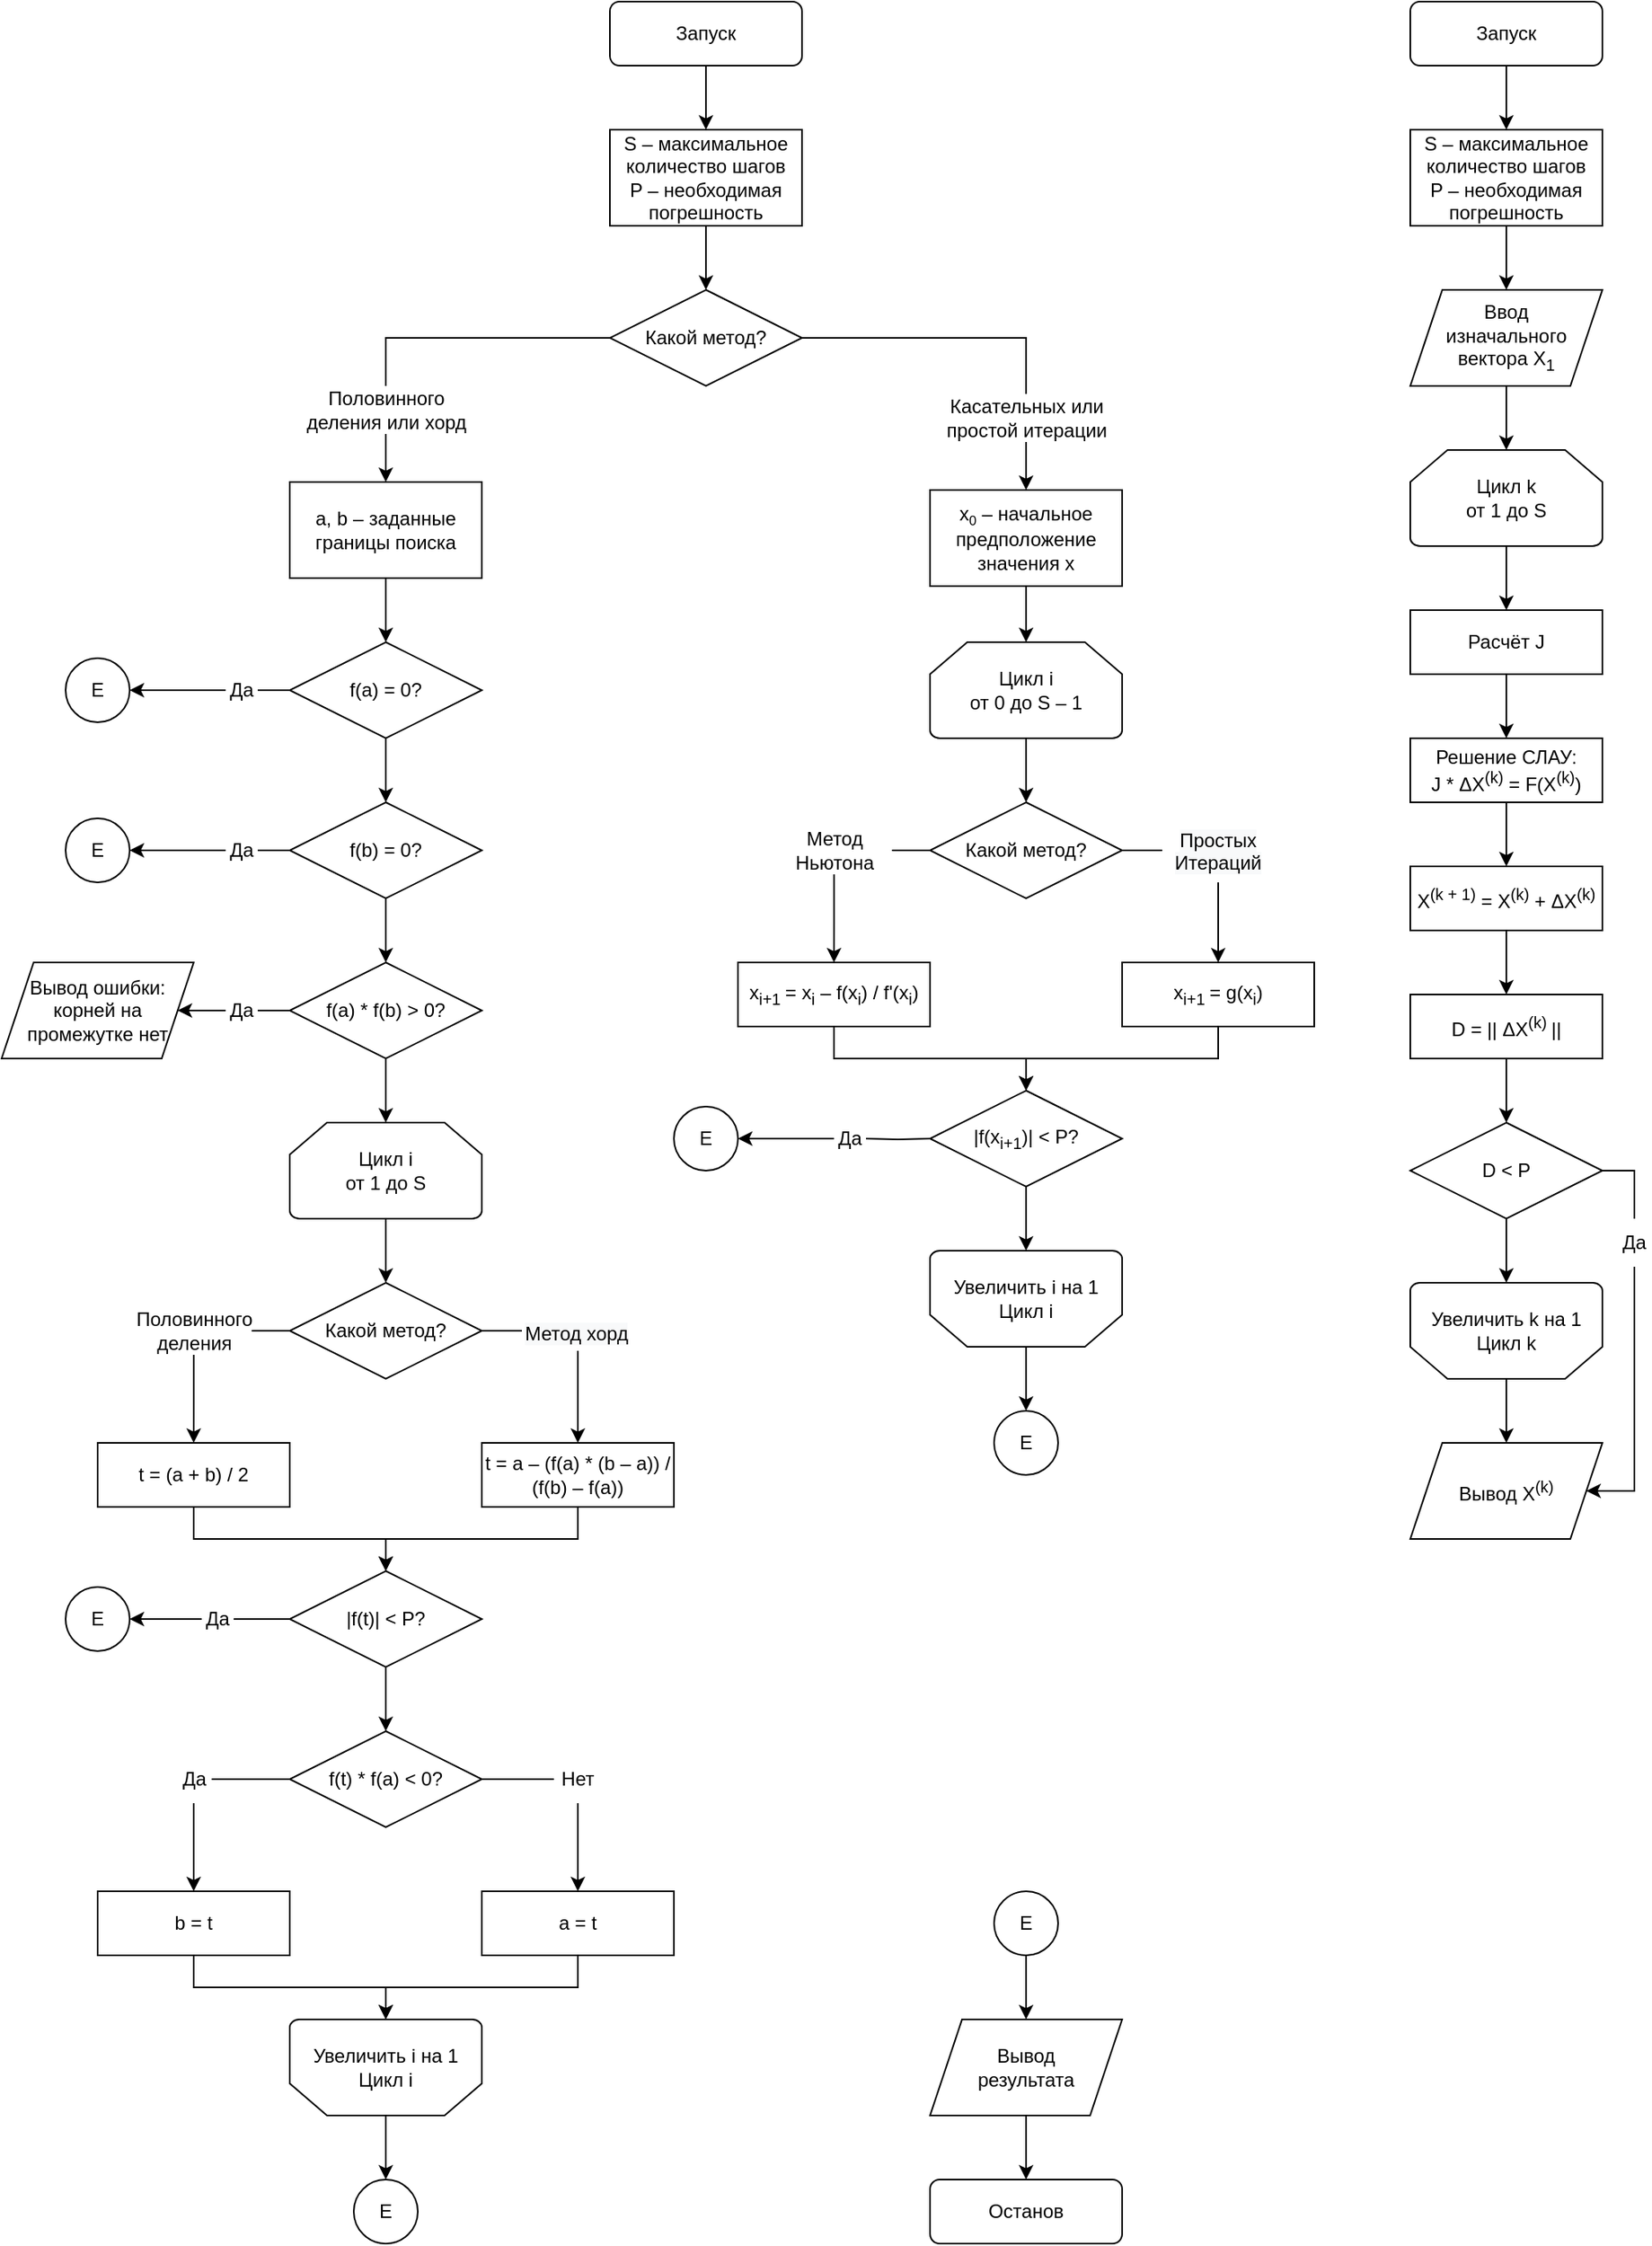 <mxfile version="18.0.3" type="device"><diagram id="C5RBs43oDa-KdzZeNtuy" name="Page-1"><mxGraphModel dx="3160" dy="1773" grid="1" gridSize="5" guides="1" tooltips="1" connect="1" arrows="1" fold="1" page="1" pageScale="1" pageWidth="827" pageHeight="1169" math="0" shadow="0"><root><mxCell id="WIyWlLk6GJQsqaUBKTNV-0"/><mxCell id="WIyWlLk6GJQsqaUBKTNV-1" parent="WIyWlLk6GJQsqaUBKTNV-0"/><mxCell id="0zlBlmI66r1V4W4ZN8kX-5" value="" style="edgeStyle=orthogonalEdgeStyle;rounded=0;orthogonalLoop=1;jettySize=auto;html=1;" parent="WIyWlLk6GJQsqaUBKTNV-1" source="0zlBlmI66r1V4W4ZN8kX-0" target="0zlBlmI66r1V4W4ZN8kX-1" edge="1"><mxGeometry relative="1" as="geometry"/></mxCell><mxCell id="0zlBlmI66r1V4W4ZN8kX-0" value="Запуск" style="rounded=1;whiteSpace=wrap;html=1;" parent="WIyWlLk6GJQsqaUBKTNV-1" vertex="1"><mxGeometry x="400" y="40" width="120" height="40" as="geometry"/></mxCell><mxCell id="0zlBlmI66r1V4W4ZN8kX-6" value="" style="edgeStyle=orthogonalEdgeStyle;rounded=0;orthogonalLoop=1;jettySize=auto;html=1;" parent="WIyWlLk6GJQsqaUBKTNV-1" source="0zlBlmI66r1V4W4ZN8kX-1" target="0zlBlmI66r1V4W4ZN8kX-3" edge="1"><mxGeometry relative="1" as="geometry"/></mxCell><mxCell id="0zlBlmI66r1V4W4ZN8kX-1" value="S – максимальное количество шагов&lt;br&gt;P – необходимая погрешность" style="rounded=0;whiteSpace=wrap;html=1;" parent="WIyWlLk6GJQsqaUBKTNV-1" vertex="1"><mxGeometry x="400" y="120" width="120" height="60" as="geometry"/></mxCell><mxCell id="0zlBlmI66r1V4W4ZN8kX-9" value="" style="edgeStyle=orthogonalEdgeStyle;rounded=0;orthogonalLoop=1;jettySize=auto;html=1;startArrow=none;" parent="WIyWlLk6GJQsqaUBKTNV-1" source="0zlBlmI66r1V4W4ZN8kX-10" target="0zlBlmI66r1V4W4ZN8kX-8" edge="1"><mxGeometry relative="1" as="geometry"/></mxCell><mxCell id="0zlBlmI66r1V4W4ZN8kX-13" style="edgeStyle=orthogonalEdgeStyle;rounded=0;orthogonalLoop=1;jettySize=auto;html=1;entryX=0.5;entryY=0;entryDx=0;entryDy=0;startArrow=none;" parent="WIyWlLk6GJQsqaUBKTNV-1" source="0zlBlmI66r1V4W4ZN8kX-14" target="0zlBlmI66r1V4W4ZN8kX-12" edge="1"><mxGeometry relative="1" as="geometry"/></mxCell><mxCell id="0zlBlmI66r1V4W4ZN8kX-3" value="Какой метод?" style="rhombus;whiteSpace=wrap;html=1;" parent="WIyWlLk6GJQsqaUBKTNV-1" vertex="1"><mxGeometry x="400" y="220" width="120" height="60" as="geometry"/></mxCell><mxCell id="0zlBlmI66r1V4W4ZN8kX-17" value="" style="edgeStyle=orthogonalEdgeStyle;rounded=0;orthogonalLoop=1;jettySize=auto;html=1;entryX=0.5;entryY=0;entryDx=0;entryDy=0;" parent="WIyWlLk6GJQsqaUBKTNV-1" source="0zlBlmI66r1V4W4ZN8kX-8" target="0zlBlmI66r1V4W4ZN8kX-19" edge="1"><mxGeometry relative="1" as="geometry"><mxPoint x="260" y="440" as="targetPoint"/></mxGeometry></mxCell><mxCell id="0zlBlmI66r1V4W4ZN8kX-8" value="&lt;span style=&quot;&quot;&gt;a, b – заданные границы поиска&lt;/span&gt;" style="rounded=0;whiteSpace=wrap;html=1;" parent="WIyWlLk6GJQsqaUBKTNV-1" vertex="1"><mxGeometry x="200" y="340" width="120" height="60" as="geometry"/></mxCell><mxCell id="0zlBlmI66r1V4W4ZN8kX-10" value="Половинного деления или хорд" style="text;html=1;strokeColor=none;fillColor=none;align=center;verticalAlign=middle;whiteSpace=wrap;rounded=0;" parent="WIyWlLk6GJQsqaUBKTNV-1" vertex="1"><mxGeometry x="207.5" y="280" width="105" height="30" as="geometry"/></mxCell><mxCell id="0zlBlmI66r1V4W4ZN8kX-11" value="" style="edgeStyle=orthogonalEdgeStyle;rounded=0;orthogonalLoop=1;jettySize=auto;html=1;endArrow=none;entryX=0.5;entryY=0;entryDx=0;entryDy=0;" parent="WIyWlLk6GJQsqaUBKTNV-1" source="0zlBlmI66r1V4W4ZN8kX-3" target="0zlBlmI66r1V4W4ZN8kX-10" edge="1"><mxGeometry relative="1" as="geometry"><mxPoint x="260" y="260" as="sourcePoint"/><mxPoint x="260" y="340" as="targetPoint"/></mxGeometry></mxCell><mxCell id="0zlBlmI66r1V4W4ZN8kX-79" value="" style="edgeStyle=orthogonalEdgeStyle;rounded=0;orthogonalLoop=1;jettySize=auto;html=1;" parent="WIyWlLk6GJQsqaUBKTNV-1" source="0zlBlmI66r1V4W4ZN8kX-12" target="0zlBlmI66r1V4W4ZN8kX-78" edge="1"><mxGeometry relative="1" as="geometry"/></mxCell><mxCell id="0zlBlmI66r1V4W4ZN8kX-12" value="x&lt;span style=&quot;font-size: 10px;&quot;&gt;&lt;sub&gt;0&lt;/sub&gt;&lt;/span&gt;&amp;nbsp;– начальное предположение значения x" style="rounded=0;whiteSpace=wrap;html=1;" parent="WIyWlLk6GJQsqaUBKTNV-1" vertex="1"><mxGeometry x="600" y="345" width="120" height="60" as="geometry"/></mxCell><mxCell id="0zlBlmI66r1V4W4ZN8kX-14" value="Касательных или простой итерации" style="text;html=1;strokeColor=none;fillColor=none;align=center;verticalAlign=middle;whiteSpace=wrap;rounded=0;" parent="WIyWlLk6GJQsqaUBKTNV-1" vertex="1"><mxGeometry x="607.5" y="285" width="105" height="30" as="geometry"/></mxCell><mxCell id="0zlBlmI66r1V4W4ZN8kX-15" value="" style="edgeStyle=orthogonalEdgeStyle;rounded=0;orthogonalLoop=1;jettySize=auto;html=1;entryX=0.5;entryY=0;entryDx=0;entryDy=0;endArrow=none;" parent="WIyWlLk6GJQsqaUBKTNV-1" source="0zlBlmI66r1V4W4ZN8kX-3" target="0zlBlmI66r1V4W4ZN8kX-14" edge="1"><mxGeometry relative="1" as="geometry"><mxPoint x="320" y="230" as="sourcePoint"/><mxPoint x="460" y="340" as="targetPoint"/></mxGeometry></mxCell><mxCell id="0zlBlmI66r1V4W4ZN8kX-43" value="" style="edgeStyle=orthogonalEdgeStyle;rounded=0;orthogonalLoop=1;jettySize=auto;html=1;" parent="WIyWlLk6GJQsqaUBKTNV-1" source="0zlBlmI66r1V4W4ZN8kX-16" target="0zlBlmI66r1V4W4ZN8kX-42" edge="1"><mxGeometry relative="1" as="geometry"/></mxCell><mxCell id="0zlBlmI66r1V4W4ZN8kX-16" value="Цикл i&lt;br&gt;от 1 до S" style="strokeWidth=1;html=1;shape=mxgraph.flowchart.loop_limit;whiteSpace=wrap;" parent="WIyWlLk6GJQsqaUBKTNV-1" vertex="1"><mxGeometry x="200" y="740" width="120" height="60" as="geometry"/></mxCell><mxCell id="0zlBlmI66r1V4W4ZN8kX-22" value="" style="edgeStyle=orthogonalEdgeStyle;rounded=0;orthogonalLoop=1;jettySize=auto;html=1;startArrow=none;" parent="WIyWlLk6GJQsqaUBKTNV-1" source="0zlBlmI66r1V4W4ZN8kX-36" target="0zlBlmI66r1V4W4ZN8kX-21" edge="1"><mxGeometry relative="1" as="geometry"/></mxCell><mxCell id="0zlBlmI66r1V4W4ZN8kX-28" value="" style="edgeStyle=orthogonalEdgeStyle;rounded=0;orthogonalLoop=1;jettySize=auto;html=1;" parent="WIyWlLk6GJQsqaUBKTNV-1" source="0zlBlmI66r1V4W4ZN8kX-19" target="0zlBlmI66r1V4W4ZN8kX-24" edge="1"><mxGeometry relative="1" as="geometry"/></mxCell><mxCell id="0zlBlmI66r1V4W4ZN8kX-19" value="f(a) = 0?" style="rhombus;whiteSpace=wrap;html=1;strokeWidth=1;" parent="WIyWlLk6GJQsqaUBKTNV-1" vertex="1"><mxGeometry x="200" y="440" width="120" height="60" as="geometry"/></mxCell><mxCell id="0zlBlmI66r1V4W4ZN8kX-21" value="E" style="ellipse;whiteSpace=wrap;html=1;aspect=fixed;strokeWidth=1;" parent="WIyWlLk6GJQsqaUBKTNV-1" vertex="1"><mxGeometry x="60" y="450" width="40" height="40" as="geometry"/></mxCell><mxCell id="0zlBlmI66r1V4W4ZN8kX-27" value="" style="edgeStyle=orthogonalEdgeStyle;rounded=0;orthogonalLoop=1;jettySize=auto;html=1;startArrow=none;exitX=0;exitY=0.5;exitDx=0;exitDy=0;" parent="WIyWlLk6GJQsqaUBKTNV-1" source="0zlBlmI66r1V4W4ZN8kX-38" target="0zlBlmI66r1V4W4ZN8kX-26" edge="1"><mxGeometry relative="1" as="geometry"><mxPoint x="140" y="570" as="sourcePoint"/></mxGeometry></mxCell><mxCell id="0zlBlmI66r1V4W4ZN8kX-30" value="" style="edgeStyle=orthogonalEdgeStyle;rounded=0;orthogonalLoop=1;jettySize=auto;html=1;" parent="WIyWlLk6GJQsqaUBKTNV-1" source="0zlBlmI66r1V4W4ZN8kX-24" target="0zlBlmI66r1V4W4ZN8kX-29" edge="1"><mxGeometry relative="1" as="geometry"/></mxCell><mxCell id="0zlBlmI66r1V4W4ZN8kX-24" value="f(b) = 0?" style="rhombus;whiteSpace=wrap;html=1;strokeWidth=1;" parent="WIyWlLk6GJQsqaUBKTNV-1" vertex="1"><mxGeometry x="200" y="540" width="120" height="60" as="geometry"/></mxCell><mxCell id="0zlBlmI66r1V4W4ZN8kX-26" value="E" style="ellipse;whiteSpace=wrap;html=1;aspect=fixed;strokeWidth=1;" parent="WIyWlLk6GJQsqaUBKTNV-1" vertex="1"><mxGeometry x="60" y="550" width="40" height="40" as="geometry"/></mxCell><mxCell id="0zlBlmI66r1V4W4ZN8kX-32" value="" style="edgeStyle=orthogonalEdgeStyle;rounded=0;orthogonalLoop=1;jettySize=auto;html=1;startArrow=none;" parent="WIyWlLk6GJQsqaUBKTNV-1" source="0zlBlmI66r1V4W4ZN8kX-39" target="0zlBlmI66r1V4W4ZN8kX-31" edge="1"><mxGeometry relative="1" as="geometry"/></mxCell><mxCell id="0zlBlmI66r1V4W4ZN8kX-33" value="" style="edgeStyle=orthogonalEdgeStyle;rounded=0;orthogonalLoop=1;jettySize=auto;html=1;" parent="WIyWlLk6GJQsqaUBKTNV-1" source="0zlBlmI66r1V4W4ZN8kX-29" target="0zlBlmI66r1V4W4ZN8kX-16" edge="1"><mxGeometry relative="1" as="geometry"/></mxCell><mxCell id="0zlBlmI66r1V4W4ZN8kX-29" value="f(a) * f(b) &amp;gt; 0?" style="rhombus;whiteSpace=wrap;html=1;strokeWidth=1;" parent="WIyWlLk6GJQsqaUBKTNV-1" vertex="1"><mxGeometry x="200" y="640" width="120" height="60" as="geometry"/></mxCell><mxCell id="0zlBlmI66r1V4W4ZN8kX-31" value="Вывод ошибки: корней на промежутке нет" style="shape=parallelogram;perimeter=parallelogramPerimeter;whiteSpace=wrap;html=1;fixedSize=1;strokeWidth=1;" parent="WIyWlLk6GJQsqaUBKTNV-1" vertex="1"><mxGeometry x="20" y="640" width="120" height="60" as="geometry"/></mxCell><mxCell id="0zlBlmI66r1V4W4ZN8kX-35" value="" style="edgeStyle=orthogonalEdgeStyle;rounded=0;orthogonalLoop=1;jettySize=auto;html=1;endArrow=none;entryX=1;entryY=0.5;entryDx=0;entryDy=0;" parent="WIyWlLk6GJQsqaUBKTNV-1" source="0zlBlmI66r1V4W4ZN8kX-24" target="0zlBlmI66r1V4W4ZN8kX-38" edge="1"><mxGeometry relative="1" as="geometry"><mxPoint x="200" y="570" as="sourcePoint"/><mxPoint x="180" y="570" as="targetPoint"/></mxGeometry></mxCell><mxCell id="0zlBlmI66r1V4W4ZN8kX-36" value="Да" style="text;html=1;strokeColor=none;fillColor=none;align=center;verticalAlign=middle;whiteSpace=wrap;rounded=0;" parent="WIyWlLk6GJQsqaUBKTNV-1" vertex="1"><mxGeometry x="160" y="455" width="20" height="30" as="geometry"/></mxCell><mxCell id="0zlBlmI66r1V4W4ZN8kX-37" value="" style="edgeStyle=orthogonalEdgeStyle;rounded=0;orthogonalLoop=1;jettySize=auto;html=1;endArrow=none;" parent="WIyWlLk6GJQsqaUBKTNV-1" source="0zlBlmI66r1V4W4ZN8kX-19" target="0zlBlmI66r1V4W4ZN8kX-36" edge="1"><mxGeometry relative="1" as="geometry"><mxPoint x="200" y="470" as="sourcePoint"/><mxPoint x="80" y="470" as="targetPoint"/></mxGeometry></mxCell><mxCell id="0zlBlmI66r1V4W4ZN8kX-38" value="Да" style="text;html=1;strokeColor=none;fillColor=none;align=center;verticalAlign=middle;whiteSpace=wrap;rounded=0;" parent="WIyWlLk6GJQsqaUBKTNV-1" vertex="1"><mxGeometry x="160" y="555" width="20" height="30" as="geometry"/></mxCell><mxCell id="0zlBlmI66r1V4W4ZN8kX-39" value="Да" style="text;html=1;strokeColor=none;fillColor=none;align=center;verticalAlign=middle;whiteSpace=wrap;rounded=0;" parent="WIyWlLk6GJQsqaUBKTNV-1" vertex="1"><mxGeometry x="160" y="655" width="20" height="30" as="geometry"/></mxCell><mxCell id="0zlBlmI66r1V4W4ZN8kX-40" value="" style="edgeStyle=orthogonalEdgeStyle;rounded=0;orthogonalLoop=1;jettySize=auto;html=1;endArrow=none;" parent="WIyWlLk6GJQsqaUBKTNV-1" source="0zlBlmI66r1V4W4ZN8kX-29" target="0zlBlmI66r1V4W4ZN8kX-39" edge="1"><mxGeometry relative="1" as="geometry"><mxPoint x="200" y="670" as="sourcePoint"/><mxPoint x="110" y="670" as="targetPoint"/></mxGeometry></mxCell><mxCell id="0zlBlmI66r1V4W4ZN8kX-52" style="edgeStyle=orthogonalEdgeStyle;rounded=0;orthogonalLoop=1;jettySize=auto;html=1;entryX=0.5;entryY=0;entryDx=0;entryDy=0;" parent="WIyWlLk6GJQsqaUBKTNV-1" source="0zlBlmI66r1V4W4ZN8kX-41" target="0zlBlmI66r1V4W4ZN8kX-65" edge="1"><mxGeometry relative="1" as="geometry"/></mxCell><mxCell id="0zlBlmI66r1V4W4ZN8kX-41" value="t = (a + b) / 2" style="rounded=0;whiteSpace=wrap;html=1;strokeWidth=1;" parent="WIyWlLk6GJQsqaUBKTNV-1" vertex="1"><mxGeometry x="80" y="940" width="120" height="40" as="geometry"/></mxCell><mxCell id="0zlBlmI66r1V4W4ZN8kX-44" style="edgeStyle=orthogonalEdgeStyle;rounded=0;orthogonalLoop=1;jettySize=auto;html=1;entryX=0.5;entryY=0;entryDx=0;entryDy=0;startArrow=none;" parent="WIyWlLk6GJQsqaUBKTNV-1" source="0zlBlmI66r1V4W4ZN8kX-47" target="0zlBlmI66r1V4W4ZN8kX-41" edge="1"><mxGeometry relative="1" as="geometry"/></mxCell><mxCell id="0zlBlmI66r1V4W4ZN8kX-46" style="edgeStyle=orthogonalEdgeStyle;rounded=0;orthogonalLoop=1;jettySize=auto;html=1;entryX=0.5;entryY=0;entryDx=0;entryDy=0;startArrow=none;" parent="WIyWlLk6GJQsqaUBKTNV-1" source="0zlBlmI66r1V4W4ZN8kX-49" target="0zlBlmI66r1V4W4ZN8kX-45" edge="1"><mxGeometry relative="1" as="geometry"/></mxCell><mxCell id="0zlBlmI66r1V4W4ZN8kX-42" value="Какой метод?" style="rhombus;whiteSpace=wrap;html=1;" parent="WIyWlLk6GJQsqaUBKTNV-1" vertex="1"><mxGeometry x="200" y="840" width="120" height="60" as="geometry"/></mxCell><mxCell id="0zlBlmI66r1V4W4ZN8kX-54" style="edgeStyle=orthogonalEdgeStyle;rounded=0;orthogonalLoop=1;jettySize=auto;html=1;" parent="WIyWlLk6GJQsqaUBKTNV-1" source="0zlBlmI66r1V4W4ZN8kX-45" target="0zlBlmI66r1V4W4ZN8kX-65" edge="1"><mxGeometry relative="1" as="geometry"/></mxCell><mxCell id="0zlBlmI66r1V4W4ZN8kX-45" value="t =&amp;nbsp;a – (f(a) * (b –&amp;nbsp;a)) / (f(b) –&amp;nbsp;f(a))" style="rounded=0;whiteSpace=wrap;html=1;strokeWidth=1;" parent="WIyWlLk6GJQsqaUBKTNV-1" vertex="1"><mxGeometry x="320" y="940" width="120" height="40" as="geometry"/></mxCell><mxCell id="0zlBlmI66r1V4W4ZN8kX-47" value="Половинного деления" style="text;html=1;strokeColor=none;fillColor=none;align=center;verticalAlign=middle;whiteSpace=wrap;rounded=0;" parent="WIyWlLk6GJQsqaUBKTNV-1" vertex="1"><mxGeometry x="103.75" y="855" width="72.5" height="30" as="geometry"/></mxCell><mxCell id="0zlBlmI66r1V4W4ZN8kX-48" value="" style="edgeStyle=orthogonalEdgeStyle;rounded=0;orthogonalLoop=1;jettySize=auto;html=1;entryX=1;entryY=0.5;entryDx=0;entryDy=0;endArrow=none;" parent="WIyWlLk6GJQsqaUBKTNV-1" source="0zlBlmI66r1V4W4ZN8kX-42" target="0zlBlmI66r1V4W4ZN8kX-47" edge="1"><mxGeometry relative="1" as="geometry"><mxPoint x="200" y="870" as="sourcePoint"/><mxPoint x="120" y="940" as="targetPoint"/></mxGeometry></mxCell><mxCell id="0zlBlmI66r1V4W4ZN8kX-49" value="&lt;span style=&quot;color: rgb(0, 0, 0); font-family: Helvetica; font-size: 12px; font-style: normal; font-variant-ligatures: normal; font-variant-caps: normal; font-weight: 400; letter-spacing: normal; orphans: 2; text-align: center; text-indent: 0px; text-transform: none; widows: 2; word-spacing: 0px; -webkit-text-stroke-width: 0px; background-color: rgb(248, 249, 250); text-decoration-thickness: initial; text-decoration-style: initial; text-decoration-color: initial; float: none; display: inline !important;&quot;&gt;Метод хорд&lt;/span&gt;" style="text;whiteSpace=wrap;html=1;" parent="WIyWlLk6GJQsqaUBKTNV-1" vertex="1"><mxGeometry x="345" y="857.5" width="70" height="25" as="geometry"/></mxCell><mxCell id="0zlBlmI66r1V4W4ZN8kX-50" value="" style="edgeStyle=orthogonalEdgeStyle;rounded=0;orthogonalLoop=1;jettySize=auto;html=1;entryX=0;entryY=0.5;entryDx=0;entryDy=0;endArrow=none;" parent="WIyWlLk6GJQsqaUBKTNV-1" source="0zlBlmI66r1V4W4ZN8kX-42" target="0zlBlmI66r1V4W4ZN8kX-49" edge="1"><mxGeometry relative="1" as="geometry"><mxPoint x="320" y="870" as="sourcePoint"/><mxPoint x="400" y="940" as="targetPoint"/></mxGeometry></mxCell><mxCell id="0zlBlmI66r1V4W4ZN8kX-56" style="edgeStyle=orthogonalEdgeStyle;rounded=0;orthogonalLoop=1;jettySize=auto;html=1;entryX=0.5;entryY=0;entryDx=0;entryDy=0;startArrow=none;" parent="WIyWlLk6GJQsqaUBKTNV-1" source="0zlBlmI66r1V4W4ZN8kX-57" target="0zlBlmI66r1V4W4ZN8kX-55" edge="1"><mxGeometry relative="1" as="geometry"><Array as="points"><mxPoint x="140" y="1150"/></Array></mxGeometry></mxCell><mxCell id="0zlBlmI66r1V4W4ZN8kX-51" value="f(t) * f(a) &amp;lt; 0?" style="rhombus;whiteSpace=wrap;html=1;" parent="WIyWlLk6GJQsqaUBKTNV-1" vertex="1"><mxGeometry x="200" y="1120" width="120" height="60" as="geometry"/></mxCell><mxCell id="0zlBlmI66r1V4W4ZN8kX-74" style="edgeStyle=orthogonalEdgeStyle;rounded=0;orthogonalLoop=1;jettySize=auto;html=1;" parent="WIyWlLk6GJQsqaUBKTNV-1" source="0zlBlmI66r1V4W4ZN8kX-55" target="0zlBlmI66r1V4W4ZN8kX-64" edge="1"><mxGeometry relative="1" as="geometry"/></mxCell><mxCell id="0zlBlmI66r1V4W4ZN8kX-55" value="b = t" style="rounded=0;whiteSpace=wrap;html=1;strokeWidth=1;" parent="WIyWlLk6GJQsqaUBKTNV-1" vertex="1"><mxGeometry x="80" y="1220" width="120" height="40" as="geometry"/></mxCell><mxCell id="0zlBlmI66r1V4W4ZN8kX-57" value="Да" style="text;html=1;strokeColor=none;fillColor=none;align=center;verticalAlign=middle;whiteSpace=wrap;rounded=0;" parent="WIyWlLk6GJQsqaUBKTNV-1" vertex="1"><mxGeometry x="128.75" y="1135" width="22.5" height="30" as="geometry"/></mxCell><mxCell id="0zlBlmI66r1V4W4ZN8kX-58" value="" style="edgeStyle=orthogonalEdgeStyle;rounded=0;orthogonalLoop=1;jettySize=auto;html=1;entryX=1;entryY=0.5;entryDx=0;entryDy=0;endArrow=none;" parent="WIyWlLk6GJQsqaUBKTNV-1" source="0zlBlmI66r1V4W4ZN8kX-51" target="0zlBlmI66r1V4W4ZN8kX-57" edge="1"><mxGeometry relative="1" as="geometry"><mxPoint x="200.051" y="1149.974" as="sourcePoint"/><mxPoint x="140" y="1220" as="targetPoint"/><Array as="points"/></mxGeometry></mxCell><mxCell id="0zlBlmI66r1V4W4ZN8kX-75" style="edgeStyle=orthogonalEdgeStyle;rounded=0;orthogonalLoop=1;jettySize=auto;html=1;" parent="WIyWlLk6GJQsqaUBKTNV-1" source="0zlBlmI66r1V4W4ZN8kX-59" target="0zlBlmI66r1V4W4ZN8kX-64" edge="1"><mxGeometry relative="1" as="geometry"/></mxCell><mxCell id="0zlBlmI66r1V4W4ZN8kX-59" value="a = t" style="rounded=0;whiteSpace=wrap;html=1;strokeWidth=1;" parent="WIyWlLk6GJQsqaUBKTNV-1" vertex="1"><mxGeometry x="320" y="1220" width="120" height="40" as="geometry"/></mxCell><mxCell id="0zlBlmI66r1V4W4ZN8kX-63" value="" style="edgeStyle=orthogonalEdgeStyle;rounded=0;orthogonalLoop=1;jettySize=auto;html=1;" parent="WIyWlLk6GJQsqaUBKTNV-1" source="0zlBlmI66r1V4W4ZN8kX-60" target="0zlBlmI66r1V4W4ZN8kX-59" edge="1"><mxGeometry relative="1" as="geometry"/></mxCell><mxCell id="0zlBlmI66r1V4W4ZN8kX-60" value="Нет" style="text;html=1;strokeColor=none;fillColor=none;align=center;verticalAlign=middle;whiteSpace=wrap;rounded=0;" parent="WIyWlLk6GJQsqaUBKTNV-1" vertex="1"><mxGeometry x="365" y="1135" width="30" height="30" as="geometry"/></mxCell><mxCell id="0zlBlmI66r1V4W4ZN8kX-62" value="" style="edgeStyle=orthogonalEdgeStyle;rounded=0;orthogonalLoop=1;jettySize=auto;html=1;entryX=1;entryY=0.5;entryDx=0;entryDy=0;endArrow=none;exitX=0;exitY=0.5;exitDx=0;exitDy=0;" parent="WIyWlLk6GJQsqaUBKTNV-1" source="0zlBlmI66r1V4W4ZN8kX-60" target="0zlBlmI66r1V4W4ZN8kX-51" edge="1"><mxGeometry relative="1" as="geometry"><mxPoint x="365" y="1150" as="sourcePoint"/><mxPoint x="156.25" y="1155" as="targetPoint"/><Array as="points"/></mxGeometry></mxCell><mxCell id="0zlBlmI66r1V4W4ZN8kX-77" value="" style="edgeStyle=orthogonalEdgeStyle;rounded=0;orthogonalLoop=1;jettySize=auto;html=1;" parent="WIyWlLk6GJQsqaUBKTNV-1" source="0zlBlmI66r1V4W4ZN8kX-64" target="0zlBlmI66r1V4W4ZN8kX-76" edge="1"><mxGeometry relative="1" as="geometry"/></mxCell><mxCell id="0zlBlmI66r1V4W4ZN8kX-64" value="Увеличить i на 1&lt;br&gt;Цикл i" style="strokeWidth=1;html=1;shape=mxgraph.flowchart.loop_limit;whiteSpace=wrap;direction=west;" parent="WIyWlLk6GJQsqaUBKTNV-1" vertex="1"><mxGeometry x="200" y="1300" width="120" height="60" as="geometry"/></mxCell><mxCell id="0zlBlmI66r1V4W4ZN8kX-73" value="" style="edgeStyle=orthogonalEdgeStyle;rounded=0;orthogonalLoop=1;jettySize=auto;html=1;" parent="WIyWlLk6GJQsqaUBKTNV-1" source="0zlBlmI66r1V4W4ZN8kX-65" target="0zlBlmI66r1V4W4ZN8kX-51" edge="1"><mxGeometry relative="1" as="geometry"/></mxCell><mxCell id="0zlBlmI66r1V4W4ZN8kX-65" value="|f(t)| &amp;lt; P?" style="rhombus;whiteSpace=wrap;html=1;" parent="WIyWlLk6GJQsqaUBKTNV-1" vertex="1"><mxGeometry x="200" y="1020" width="120" height="60" as="geometry"/></mxCell><mxCell id="0zlBlmI66r1V4W4ZN8kX-69" value="" style="edgeStyle=orthogonalEdgeStyle;rounded=0;orthogonalLoop=1;jettySize=auto;html=1;startArrow=none;exitX=0;exitY=0.5;exitDx=0;exitDy=0;" parent="WIyWlLk6GJQsqaUBKTNV-1" source="0zlBlmI66r1V4W4ZN8kX-72" target="0zlBlmI66r1V4W4ZN8kX-70" edge="1"><mxGeometry relative="1" as="geometry"><mxPoint x="120" y="1050" as="sourcePoint"/></mxGeometry></mxCell><mxCell id="0zlBlmI66r1V4W4ZN8kX-70" value="E" style="ellipse;whiteSpace=wrap;html=1;aspect=fixed;strokeWidth=1;" parent="WIyWlLk6GJQsqaUBKTNV-1" vertex="1"><mxGeometry x="60" y="1030" width="40" height="40" as="geometry"/></mxCell><mxCell id="0zlBlmI66r1V4W4ZN8kX-71" value="" style="edgeStyle=orthogonalEdgeStyle;rounded=0;orthogonalLoop=1;jettySize=auto;html=1;endArrow=none;entryX=1;entryY=0.5;entryDx=0;entryDy=0;" parent="WIyWlLk6GJQsqaUBKTNV-1" target="0zlBlmI66r1V4W4ZN8kX-72" edge="1"><mxGeometry relative="1" as="geometry"><mxPoint x="200" y="1050" as="sourcePoint"/><mxPoint x="180" y="1050" as="targetPoint"/></mxGeometry></mxCell><mxCell id="0zlBlmI66r1V4W4ZN8kX-72" value="Да" style="text;html=1;strokeColor=none;fillColor=none;align=center;verticalAlign=middle;whiteSpace=wrap;rounded=0;" parent="WIyWlLk6GJQsqaUBKTNV-1" vertex="1"><mxGeometry x="145" y="1035" width="20" height="30" as="geometry"/></mxCell><mxCell id="0zlBlmI66r1V4W4ZN8kX-76" value="E" style="ellipse;whiteSpace=wrap;html=1;aspect=fixed;strokeWidth=1;" parent="WIyWlLk6GJQsqaUBKTNV-1" vertex="1"><mxGeometry x="240" y="1400" width="40" height="40" as="geometry"/></mxCell><mxCell id="0zlBlmI66r1V4W4ZN8kX-98" value="" style="edgeStyle=orthogonalEdgeStyle;rounded=0;orthogonalLoop=1;jettySize=auto;html=1;" parent="WIyWlLk6GJQsqaUBKTNV-1" source="0zlBlmI66r1V4W4ZN8kX-78" target="0zlBlmI66r1V4W4ZN8kX-85" edge="1"><mxGeometry relative="1" as="geometry"/></mxCell><mxCell id="0zlBlmI66r1V4W4ZN8kX-78" value="Цикл i&lt;br&gt;от 0 до S – 1" style="strokeWidth=1;html=1;shape=mxgraph.flowchart.loop_limit;whiteSpace=wrap;" parent="WIyWlLk6GJQsqaUBKTNV-1" vertex="1"><mxGeometry x="600" y="440" width="120" height="60" as="geometry"/></mxCell><mxCell id="0zlBlmI66r1V4W4ZN8kX-81" style="edgeStyle=orthogonalEdgeStyle;rounded=0;orthogonalLoop=1;jettySize=auto;html=1;entryX=0.5;entryY=0;entryDx=0;entryDy=0;" parent="WIyWlLk6GJQsqaUBKTNV-1" source="0zlBlmI66r1V4W4ZN8kX-82" target="0zlBlmI66r1V4W4ZN8kX-92" edge="1"><mxGeometry relative="1" as="geometry"/></mxCell><mxCell id="0zlBlmI66r1V4W4ZN8kX-82" value="x&lt;sub&gt;i+1&amp;nbsp;&lt;/sub&gt;= x&lt;sub&gt;i&lt;/sub&gt; – f(x&lt;sub&gt;i&lt;/sub&gt;) / f'(x&lt;sub&gt;i&lt;/sub&gt;)" style="rounded=0;whiteSpace=wrap;html=1;strokeWidth=1;" parent="WIyWlLk6GJQsqaUBKTNV-1" vertex="1"><mxGeometry x="480" y="640" width="120" height="40" as="geometry"/></mxCell><mxCell id="0zlBlmI66r1V4W4ZN8kX-83" style="edgeStyle=orthogonalEdgeStyle;rounded=0;orthogonalLoop=1;jettySize=auto;html=1;entryX=0.5;entryY=0;entryDx=0;entryDy=0;startArrow=none;" parent="WIyWlLk6GJQsqaUBKTNV-1" source="0zlBlmI66r1V4W4ZN8kX-88" target="0zlBlmI66r1V4W4ZN8kX-82" edge="1"><mxGeometry relative="1" as="geometry"/></mxCell><mxCell id="0zlBlmI66r1V4W4ZN8kX-84" style="edgeStyle=orthogonalEdgeStyle;rounded=0;orthogonalLoop=1;jettySize=auto;html=1;entryX=0.5;entryY=0;entryDx=0;entryDy=0;startArrow=none;" parent="WIyWlLk6GJQsqaUBKTNV-1" source="0zlBlmI66r1V4W4ZN8kX-90" target="0zlBlmI66r1V4W4ZN8kX-87" edge="1"><mxGeometry relative="1" as="geometry"/></mxCell><mxCell id="0zlBlmI66r1V4W4ZN8kX-85" value="Какой метод?" style="rhombus;whiteSpace=wrap;html=1;" parent="WIyWlLk6GJQsqaUBKTNV-1" vertex="1"><mxGeometry x="600" y="540" width="120" height="60" as="geometry"/></mxCell><mxCell id="0zlBlmI66r1V4W4ZN8kX-86" style="edgeStyle=orthogonalEdgeStyle;rounded=0;orthogonalLoop=1;jettySize=auto;html=1;" parent="WIyWlLk6GJQsqaUBKTNV-1" source="0zlBlmI66r1V4W4ZN8kX-87" target="0zlBlmI66r1V4W4ZN8kX-92" edge="1"><mxGeometry relative="1" as="geometry"/></mxCell><mxCell id="0zlBlmI66r1V4W4ZN8kX-87" value="x&lt;sub&gt;i+1&amp;nbsp;&lt;/sub&gt;= g(x&lt;sub&gt;i&lt;/sub&gt;)" style="rounded=0;whiteSpace=wrap;html=1;strokeWidth=1;" parent="WIyWlLk6GJQsqaUBKTNV-1" vertex="1"><mxGeometry x="720" y="640" width="120" height="40" as="geometry"/></mxCell><mxCell id="0zlBlmI66r1V4W4ZN8kX-88" value="Метод Ньютона" style="text;html=1;strokeColor=none;fillColor=none;align=center;verticalAlign=middle;whiteSpace=wrap;rounded=0;" parent="WIyWlLk6GJQsqaUBKTNV-1" vertex="1"><mxGeometry x="503.75" y="555" width="72.5" height="30" as="geometry"/></mxCell><mxCell id="0zlBlmI66r1V4W4ZN8kX-89" value="" style="edgeStyle=orthogonalEdgeStyle;rounded=0;orthogonalLoop=1;jettySize=auto;html=1;entryX=1;entryY=0.5;entryDx=0;entryDy=0;endArrow=none;" parent="WIyWlLk6GJQsqaUBKTNV-1" source="0zlBlmI66r1V4W4ZN8kX-85" target="0zlBlmI66r1V4W4ZN8kX-88" edge="1"><mxGeometry relative="1" as="geometry"><mxPoint x="600" y="570" as="sourcePoint"/><mxPoint x="520" y="640" as="targetPoint"/></mxGeometry></mxCell><mxCell id="0zlBlmI66r1V4W4ZN8kX-90" value="&lt;span style=&quot;color: rgb(0, 0, 0); font-family: Helvetica; font-size: 12px; font-style: normal; font-variant-ligatures: normal; font-variant-caps: normal; font-weight: 400; letter-spacing: normal; orphans: 2; text-indent: 0px; text-transform: none; widows: 2; word-spacing: 0px; -webkit-text-stroke-width: 0px; background-color: rgb(248, 249, 250); text-decoration-thickness: initial; text-decoration-style: initial; text-decoration-color: initial; float: none; display: inline !important;&quot;&gt;Простых Итераций&lt;/span&gt;" style="text;whiteSpace=wrap;html=1;align=center;" parent="WIyWlLk6GJQsqaUBKTNV-1" vertex="1"><mxGeometry x="745" y="550" width="70" height="40" as="geometry"/></mxCell><mxCell id="0zlBlmI66r1V4W4ZN8kX-91" value="" style="edgeStyle=orthogonalEdgeStyle;rounded=0;orthogonalLoop=1;jettySize=auto;html=1;entryX=0;entryY=0.5;entryDx=0;entryDy=0;endArrow=none;" parent="WIyWlLk6GJQsqaUBKTNV-1" source="0zlBlmI66r1V4W4ZN8kX-85" target="0zlBlmI66r1V4W4ZN8kX-90" edge="1"><mxGeometry relative="1" as="geometry"><mxPoint x="720" y="570" as="sourcePoint"/><mxPoint x="800" y="640" as="targetPoint"/></mxGeometry></mxCell><mxCell id="0zlBlmI66r1V4W4ZN8kX-100" value="" style="edgeStyle=orthogonalEdgeStyle;rounded=0;orthogonalLoop=1;jettySize=auto;html=1;" parent="WIyWlLk6GJQsqaUBKTNV-1" source="0zlBlmI66r1V4W4ZN8kX-92" target="0zlBlmI66r1V4W4ZN8kX-99" edge="1"><mxGeometry relative="1" as="geometry"/></mxCell><mxCell id="0zlBlmI66r1V4W4ZN8kX-92" value="|f(x&lt;sub&gt;i+1&lt;/sub&gt;)| &amp;lt; P?" style="rhombus;whiteSpace=wrap;html=1;" parent="WIyWlLk6GJQsqaUBKTNV-1" vertex="1"><mxGeometry x="600" y="720" width="120" height="60" as="geometry"/></mxCell><mxCell id="0zlBlmI66r1V4W4ZN8kX-93" value="" style="edgeStyle=orthogonalEdgeStyle;rounded=0;orthogonalLoop=1;jettySize=auto;html=1;startArrow=none;exitX=0;exitY=0.5;exitDx=0;exitDy=0;" parent="WIyWlLk6GJQsqaUBKTNV-1" source="0zlBlmI66r1V4W4ZN8kX-96" target="0zlBlmI66r1V4W4ZN8kX-94" edge="1"><mxGeometry relative="1" as="geometry"><mxPoint x="520" y="750" as="sourcePoint"/></mxGeometry></mxCell><mxCell id="0zlBlmI66r1V4W4ZN8kX-94" value="E" style="ellipse;whiteSpace=wrap;html=1;aspect=fixed;strokeWidth=1;" parent="WIyWlLk6GJQsqaUBKTNV-1" vertex="1"><mxGeometry x="440" y="730" width="40" height="40" as="geometry"/></mxCell><mxCell id="0zlBlmI66r1V4W4ZN8kX-95" value="" style="edgeStyle=orthogonalEdgeStyle;rounded=0;orthogonalLoop=1;jettySize=auto;html=1;endArrow=none;entryX=1;entryY=0.5;entryDx=0;entryDy=0;" parent="WIyWlLk6GJQsqaUBKTNV-1" target="0zlBlmI66r1V4W4ZN8kX-96" edge="1"><mxGeometry relative="1" as="geometry"><mxPoint x="600" y="750" as="sourcePoint"/><mxPoint x="580" y="750" as="targetPoint"/></mxGeometry></mxCell><mxCell id="0zlBlmI66r1V4W4ZN8kX-96" value="Да" style="text;html=1;strokeColor=none;fillColor=none;align=center;verticalAlign=middle;whiteSpace=wrap;rounded=0;" parent="WIyWlLk6GJQsqaUBKTNV-1" vertex="1"><mxGeometry x="540" y="735" width="20" height="30" as="geometry"/></mxCell><mxCell id="0zlBlmI66r1V4W4ZN8kX-102" value="" style="edgeStyle=orthogonalEdgeStyle;rounded=0;orthogonalLoop=1;jettySize=auto;html=1;" parent="WIyWlLk6GJQsqaUBKTNV-1" source="0zlBlmI66r1V4W4ZN8kX-99" target="0zlBlmI66r1V4W4ZN8kX-101" edge="1"><mxGeometry relative="1" as="geometry"/></mxCell><mxCell id="0zlBlmI66r1V4W4ZN8kX-99" value="Увеличить i на 1&lt;br&gt;Цикл i" style="strokeWidth=1;html=1;shape=mxgraph.flowchart.loop_limit;whiteSpace=wrap;direction=west;" parent="WIyWlLk6GJQsqaUBKTNV-1" vertex="1"><mxGeometry x="600" y="820" width="120" height="60" as="geometry"/></mxCell><mxCell id="0zlBlmI66r1V4W4ZN8kX-101" value="E" style="ellipse;whiteSpace=wrap;html=1;aspect=fixed;strokeWidth=1;" parent="WIyWlLk6GJQsqaUBKTNV-1" vertex="1"><mxGeometry x="640" y="920" width="40" height="40" as="geometry"/></mxCell><mxCell id="0zlBlmI66r1V4W4ZN8kX-105" value="" style="edgeStyle=orthogonalEdgeStyle;rounded=0;orthogonalLoop=1;jettySize=auto;html=1;" parent="WIyWlLk6GJQsqaUBKTNV-1" source="0zlBlmI66r1V4W4ZN8kX-103" target="0zlBlmI66r1V4W4ZN8kX-104" edge="1"><mxGeometry relative="1" as="geometry"/></mxCell><mxCell id="0zlBlmI66r1V4W4ZN8kX-103" value="E" style="ellipse;whiteSpace=wrap;html=1;aspect=fixed;strokeWidth=1;" parent="WIyWlLk6GJQsqaUBKTNV-1" vertex="1"><mxGeometry x="640" y="1220" width="40" height="40" as="geometry"/></mxCell><mxCell id="0zlBlmI66r1V4W4ZN8kX-107" value="" style="edgeStyle=orthogonalEdgeStyle;rounded=0;orthogonalLoop=1;jettySize=auto;html=1;" parent="WIyWlLk6GJQsqaUBKTNV-1" source="0zlBlmI66r1V4W4ZN8kX-104" target="0zlBlmI66r1V4W4ZN8kX-106" edge="1"><mxGeometry relative="1" as="geometry"/></mxCell><mxCell id="0zlBlmI66r1V4W4ZN8kX-104" value="Вывод &lt;br&gt;результата" style="shape=parallelogram;perimeter=parallelogramPerimeter;whiteSpace=wrap;html=1;fixedSize=1;strokeWidth=1;" parent="WIyWlLk6GJQsqaUBKTNV-1" vertex="1"><mxGeometry x="600" y="1300" width="120" height="60" as="geometry"/></mxCell><mxCell id="0zlBlmI66r1V4W4ZN8kX-106" value="Останов" style="rounded=1;whiteSpace=wrap;html=1;strokeWidth=1;" parent="WIyWlLk6GJQsqaUBKTNV-1" vertex="1"><mxGeometry x="600" y="1400" width="120" height="40" as="geometry"/></mxCell><mxCell id="aeghjM13h7xBDFj8MkSa-2" value="" style="edgeStyle=orthogonalEdgeStyle;rounded=0;orthogonalLoop=1;jettySize=auto;html=1;" edge="1" parent="WIyWlLk6GJQsqaUBKTNV-1" source="aeghjM13h7xBDFj8MkSa-3" target="aeghjM13h7xBDFj8MkSa-5"><mxGeometry relative="1" as="geometry"/></mxCell><mxCell id="aeghjM13h7xBDFj8MkSa-3" value="Запуск" style="rounded=1;whiteSpace=wrap;html=1;" vertex="1" parent="WIyWlLk6GJQsqaUBKTNV-1"><mxGeometry x="900" y="40" width="120" height="40" as="geometry"/></mxCell><mxCell id="aeghjM13h7xBDFj8MkSa-4" value="" style="edgeStyle=orthogonalEdgeStyle;rounded=0;orthogonalLoop=1;jettySize=auto;html=1;entryX=0.5;entryY=0;entryDx=0;entryDy=0;" edge="1" parent="WIyWlLk6GJQsqaUBKTNV-1" source="aeghjM13h7xBDFj8MkSa-5" target="aeghjM13h7xBDFj8MkSa-9"><mxGeometry relative="1" as="geometry"/></mxCell><mxCell id="aeghjM13h7xBDFj8MkSa-5" value="&lt;span style=&quot;&quot;&gt;S – максимальное количество шагов&lt;/span&gt;&lt;br style=&quot;&quot;&gt;&lt;span style=&quot;&quot;&gt;P – необходимая погрешность&lt;/span&gt;" style="rounded=0;whiteSpace=wrap;html=1;" vertex="1" parent="WIyWlLk6GJQsqaUBKTNV-1"><mxGeometry x="900" y="120" width="120" height="60" as="geometry"/></mxCell><mxCell id="aeghjM13h7xBDFj8MkSa-6" value="" style="edgeStyle=orthogonalEdgeStyle;rounded=0;orthogonalLoop=1;jettySize=auto;html=1;" edge="1" parent="WIyWlLk6GJQsqaUBKTNV-1" source="aeghjM13h7xBDFj8MkSa-7" target="aeghjM13h7xBDFj8MkSa-11"><mxGeometry relative="1" as="geometry"/></mxCell><mxCell id="aeghjM13h7xBDFj8MkSa-7" value="Цикл k&lt;br&gt;от 1 до S" style="strokeWidth=1;html=1;shape=mxgraph.flowchart.loop_limit;whiteSpace=wrap;" vertex="1" parent="WIyWlLk6GJQsqaUBKTNV-1"><mxGeometry x="900" y="320" width="120" height="60" as="geometry"/></mxCell><mxCell id="aeghjM13h7xBDFj8MkSa-8" value="" style="edgeStyle=orthogonalEdgeStyle;rounded=0;orthogonalLoop=1;jettySize=auto;html=1;" edge="1" parent="WIyWlLk6GJQsqaUBKTNV-1" source="aeghjM13h7xBDFj8MkSa-9" target="aeghjM13h7xBDFj8MkSa-7"><mxGeometry relative="1" as="geometry"/></mxCell><mxCell id="aeghjM13h7xBDFj8MkSa-9" value="Ввод &lt;br&gt;изначального вектора X&lt;sub&gt;1&lt;/sub&gt;" style="shape=parallelogram;perimeter=parallelogramPerimeter;whiteSpace=wrap;html=1;fixedSize=1;" vertex="1" parent="WIyWlLk6GJQsqaUBKTNV-1"><mxGeometry x="900" y="220" width="120" height="60" as="geometry"/></mxCell><mxCell id="aeghjM13h7xBDFj8MkSa-10" value="" style="edgeStyle=orthogonalEdgeStyle;rounded=0;orthogonalLoop=1;jettySize=auto;html=1;" edge="1" parent="WIyWlLk6GJQsqaUBKTNV-1" source="aeghjM13h7xBDFj8MkSa-11" target="aeghjM13h7xBDFj8MkSa-13"><mxGeometry relative="1" as="geometry"/></mxCell><mxCell id="aeghjM13h7xBDFj8MkSa-11" value="Расчёт J" style="rounded=0;whiteSpace=wrap;html=1;" vertex="1" parent="WIyWlLk6GJQsqaUBKTNV-1"><mxGeometry x="900" y="420" width="120" height="40" as="geometry"/></mxCell><mxCell id="aeghjM13h7xBDFj8MkSa-12" value="" style="edgeStyle=orthogonalEdgeStyle;rounded=0;orthogonalLoop=1;jettySize=auto;html=1;" edge="1" parent="WIyWlLk6GJQsqaUBKTNV-1" source="aeghjM13h7xBDFj8MkSa-13" target="aeghjM13h7xBDFj8MkSa-15"><mxGeometry relative="1" as="geometry"/></mxCell><mxCell id="aeghjM13h7xBDFj8MkSa-13" value="Решение СЛАУ:&lt;br&gt;J * ΔX&lt;sup&gt;(k)&lt;/sup&gt;&amp;nbsp;= F(X&lt;sup&gt;(k)&lt;/sup&gt;)" style="rounded=0;whiteSpace=wrap;html=1;" vertex="1" parent="WIyWlLk6GJQsqaUBKTNV-1"><mxGeometry x="900" y="500" width="120" height="40" as="geometry"/></mxCell><mxCell id="aeghjM13h7xBDFj8MkSa-14" value="" style="edgeStyle=orthogonalEdgeStyle;rounded=0;orthogonalLoop=1;jettySize=auto;html=1;" edge="1" parent="WIyWlLk6GJQsqaUBKTNV-1" source="aeghjM13h7xBDFj8MkSa-15" target="aeghjM13h7xBDFj8MkSa-17"><mxGeometry relative="1" as="geometry"/></mxCell><mxCell id="aeghjM13h7xBDFj8MkSa-15" value="&lt;span style=&quot;&quot;&gt;X&lt;/span&gt;&lt;sup style=&quot;&quot;&gt;(k + 1)&lt;/sup&gt;&amp;nbsp;= X&lt;sup&gt;(k)&lt;/sup&gt;&amp;nbsp;+ ΔX&lt;sup&gt;(k)&lt;/sup&gt;" style="rounded=0;whiteSpace=wrap;html=1;" vertex="1" parent="WIyWlLk6GJQsqaUBKTNV-1"><mxGeometry x="900" y="580" width="120" height="40" as="geometry"/></mxCell><mxCell id="aeghjM13h7xBDFj8MkSa-16" value="" style="edgeStyle=orthogonalEdgeStyle;rounded=0;orthogonalLoop=1;jettySize=auto;html=1;" edge="1" parent="WIyWlLk6GJQsqaUBKTNV-1" source="aeghjM13h7xBDFj8MkSa-17" target="aeghjM13h7xBDFj8MkSa-19"><mxGeometry relative="1" as="geometry"/></mxCell><mxCell id="aeghjM13h7xBDFj8MkSa-17" value="D = || ΔX&lt;sup&gt;(k)&amp;nbsp;&lt;/sup&gt;||" style="rounded=0;whiteSpace=wrap;html=1;" vertex="1" parent="WIyWlLk6GJQsqaUBKTNV-1"><mxGeometry x="900" y="660" width="120" height="40" as="geometry"/></mxCell><mxCell id="aeghjM13h7xBDFj8MkSa-18" value="" style="edgeStyle=orthogonalEdgeStyle;rounded=0;orthogonalLoop=1;jettySize=auto;html=1;" edge="1" parent="WIyWlLk6GJQsqaUBKTNV-1" source="aeghjM13h7xBDFj8MkSa-19" target="aeghjM13h7xBDFj8MkSa-24"><mxGeometry relative="1" as="geometry"/></mxCell><mxCell id="aeghjM13h7xBDFj8MkSa-19" value="D &amp;lt; P" style="rhombus;whiteSpace=wrap;html=1;" vertex="1" parent="WIyWlLk6GJQsqaUBKTNV-1"><mxGeometry x="900" y="740" width="120" height="60" as="geometry"/></mxCell><mxCell id="aeghjM13h7xBDFj8MkSa-20" value="" style="edgeStyle=orthogonalEdgeStyle;rounded=0;orthogonalLoop=1;jettySize=auto;html=1;startArrow=none;entryX=1;entryY=0.5;entryDx=0;entryDy=0;" edge="1" parent="WIyWlLk6GJQsqaUBKTNV-1" source="aeghjM13h7xBDFj8MkSa-22" target="aeghjM13h7xBDFj8MkSa-25"><mxGeometry relative="1" as="geometry"><mxPoint x="1115" y="770" as="sourcePoint"/><mxPoint x="1080" y="770" as="targetPoint"/><Array as="points"><mxPoint x="1040" y="970"/></Array></mxGeometry></mxCell><mxCell id="aeghjM13h7xBDFj8MkSa-21" value="" style="edgeStyle=orthogonalEdgeStyle;rounded=0;orthogonalLoop=1;jettySize=auto;html=1;endArrow=none;entryX=0.5;entryY=0;entryDx=0;entryDy=0;exitX=1;exitY=0.5;exitDx=0;exitDy=0;" edge="1" parent="WIyWlLk6GJQsqaUBKTNV-1" source="aeghjM13h7xBDFj8MkSa-19" target="aeghjM13h7xBDFj8MkSa-22"><mxGeometry relative="1" as="geometry"><mxPoint x="1195" y="770" as="sourcePoint"/><mxPoint x="1175" y="770" as="targetPoint"/></mxGeometry></mxCell><mxCell id="aeghjM13h7xBDFj8MkSa-22" value="Да" style="text;html=1;strokeColor=none;fillColor=none;align=center;verticalAlign=middle;whiteSpace=wrap;rounded=0;" vertex="1" parent="WIyWlLk6GJQsqaUBKTNV-1"><mxGeometry x="1030" y="800" width="20" height="30" as="geometry"/></mxCell><mxCell id="aeghjM13h7xBDFj8MkSa-23" value="" style="edgeStyle=orthogonalEdgeStyle;rounded=0;orthogonalLoop=1;jettySize=auto;html=1;" edge="1" parent="WIyWlLk6GJQsqaUBKTNV-1" source="aeghjM13h7xBDFj8MkSa-24" target="aeghjM13h7xBDFj8MkSa-25"><mxGeometry relative="1" as="geometry"/></mxCell><mxCell id="aeghjM13h7xBDFj8MkSa-24" value="Увеличить k на 1&lt;br&gt;Цикл k" style="strokeWidth=1;html=1;shape=mxgraph.flowchart.loop_limit;whiteSpace=wrap;direction=west;" vertex="1" parent="WIyWlLk6GJQsqaUBKTNV-1"><mxGeometry x="900" y="840" width="120" height="60" as="geometry"/></mxCell><mxCell id="aeghjM13h7xBDFj8MkSa-25" value="Вывод X&lt;sup&gt;(k)&lt;/sup&gt;" style="shape=parallelogram;perimeter=parallelogramPerimeter;whiteSpace=wrap;html=1;fixedSize=1;" vertex="1" parent="WIyWlLk6GJQsqaUBKTNV-1"><mxGeometry x="900" y="940" width="120" height="60" as="geometry"/></mxCell></root></mxGraphModel></diagram></mxfile>